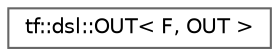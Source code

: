 digraph "类继承关系图"
{
 // LATEX_PDF_SIZE
  bgcolor="transparent";
  edge [fontname=Helvetica,fontsize=10,labelfontname=Helvetica,labelfontsize=10];
  node [fontname=Helvetica,fontsize=10,shape=box,height=0.2,width=0.4];
  rankdir="LR";
  Node0 [id="Node000000",label="tf::dsl::OUT\< F, OUT \>",height=0.2,width=0.4,color="grey40", fillcolor="white", style="filled",URL="$structtf_1_1dsl_1_1_o_u_t.html",tooltip=" "];
}
